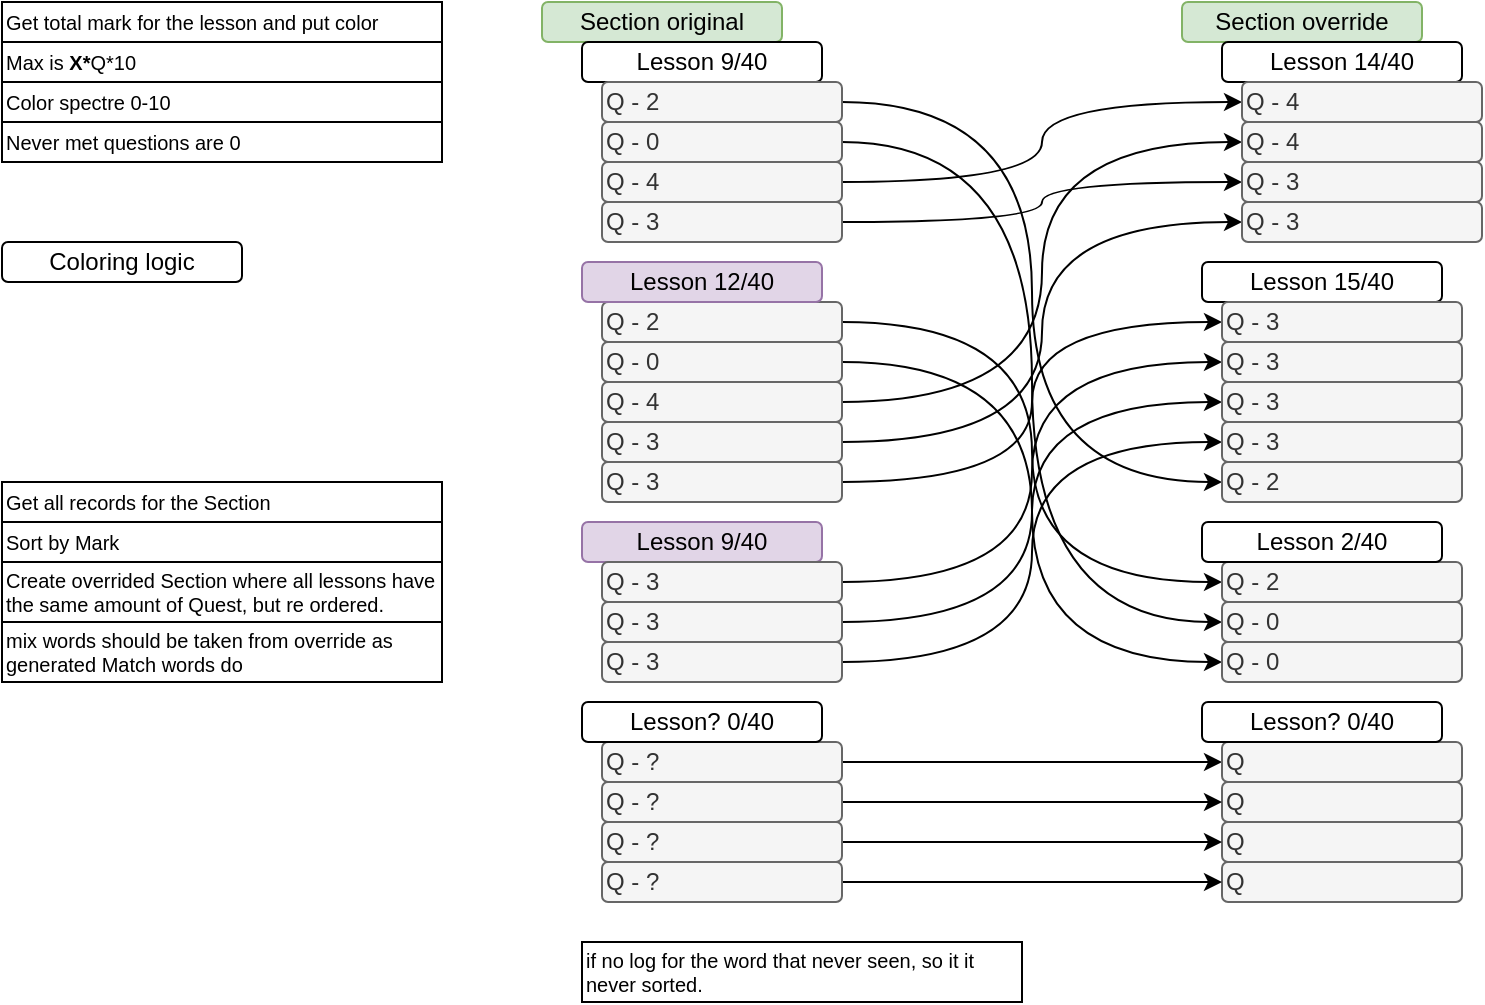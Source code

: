 <mxfile version="27.0.5">
  <diagram id="C5RBs43oDa-KdzZeNtuy" name="Page-1">
    <mxGraphModel dx="907" dy="679" grid="1" gridSize="10" guides="1" tooltips="1" connect="1" arrows="1" fold="1" page="1" pageScale="1" pageWidth="827" pageHeight="1169" math="0" shadow="0">
      <root>
        <mxCell id="WIyWlLk6GJQsqaUBKTNV-0" />
        <mxCell id="WIyWlLk6GJQsqaUBKTNV-1" parent="WIyWlLk6GJQsqaUBKTNV-0" />
        <mxCell id="xzr1AYg_U-AbGogxpXCZ-298" style="edgeStyle=orthogonalEdgeStyle;rounded=0;orthogonalLoop=1;jettySize=auto;html=1;entryX=0;entryY=0.5;entryDx=0;entryDy=0;curved=1;" edge="1" parent="WIyWlLk6GJQsqaUBKTNV-1" source="xzr1AYg_U-AbGogxpXCZ-229" target="xzr1AYg_U-AbGogxpXCZ-265">
          <mxGeometry relative="1" as="geometry">
            <mxPoint x="480" y="330.0" as="targetPoint" />
          </mxGeometry>
        </mxCell>
        <mxCell id="xzr1AYg_U-AbGogxpXCZ-229" value="Q - 2" style="rounded=1;whiteSpace=wrap;html=1;fontSize=12;glass=0;strokeWidth=1;shadow=0;strokeColor=#666666;align=left;verticalAlign=middle;fontFamily=Helvetica;fontColor=#333333;fillColor=#f5f5f5;" vertex="1" parent="WIyWlLk6GJQsqaUBKTNV-1">
          <mxGeometry x="310" y="160" width="120" height="20" as="geometry" />
        </mxCell>
        <mxCell id="xzr1AYg_U-AbGogxpXCZ-230" value="&lt;div&gt;Section original&lt;/div&gt;" style="rounded=1;whiteSpace=wrap;html=1;glass=0;strokeWidth=1;shadow=0;fillColor=#d5e8d4;strokeColor=#82b366;" vertex="1" parent="WIyWlLk6GJQsqaUBKTNV-1">
          <mxGeometry x="280" y="10" width="120" height="20" as="geometry" />
        </mxCell>
        <mxCell id="xzr1AYg_U-AbGogxpXCZ-233" value="&lt;div&gt;Lesson 9/40&lt;/div&gt;" style="rounded=1;whiteSpace=wrap;html=1;glass=0;strokeWidth=1;shadow=0;" vertex="1" parent="WIyWlLk6GJQsqaUBKTNV-1">
          <mxGeometry x="300" y="30" width="120" height="20" as="geometry" />
        </mxCell>
        <mxCell id="xzr1AYg_U-AbGogxpXCZ-300" style="edgeStyle=orthogonalEdgeStyle;rounded=0;orthogonalLoop=1;jettySize=auto;html=1;curved=1;entryX=0;entryY=0.5;entryDx=0;entryDy=0;" edge="1" parent="WIyWlLk6GJQsqaUBKTNV-1" source="xzr1AYg_U-AbGogxpXCZ-234" target="xzr1AYg_U-AbGogxpXCZ-268">
          <mxGeometry relative="1" as="geometry">
            <mxPoint x="480" y="380.0" as="targetPoint" />
          </mxGeometry>
        </mxCell>
        <mxCell id="xzr1AYg_U-AbGogxpXCZ-234" value="Q - 0" style="rounded=1;whiteSpace=wrap;html=1;fontSize=12;glass=0;strokeWidth=1;shadow=0;strokeColor=#666666;align=left;verticalAlign=middle;fontFamily=Helvetica;fontColor=#333333;fillColor=#f5f5f5;" vertex="1" parent="WIyWlLk6GJQsqaUBKTNV-1">
          <mxGeometry x="310" y="180" width="120" height="20" as="geometry" />
        </mxCell>
        <mxCell id="xzr1AYg_U-AbGogxpXCZ-290" style="edgeStyle=orthogonalEdgeStyle;rounded=0;orthogonalLoop=1;jettySize=auto;html=1;entryX=0;entryY=0.5;entryDx=0;entryDy=0;curved=1;" edge="1" parent="WIyWlLk6GJQsqaUBKTNV-1" source="xzr1AYg_U-AbGogxpXCZ-235" target="xzr1AYg_U-AbGogxpXCZ-269">
          <mxGeometry relative="1" as="geometry">
            <mxPoint x="500" y="110" as="targetPoint" />
          </mxGeometry>
        </mxCell>
        <mxCell id="xzr1AYg_U-AbGogxpXCZ-235" value="Q - 4" style="rounded=1;whiteSpace=wrap;html=1;fontSize=12;glass=0;strokeWidth=1;shadow=0;strokeColor=#666666;align=left;verticalAlign=middle;fontFamily=Helvetica;fontColor=#333333;fillColor=#f5f5f5;" vertex="1" parent="WIyWlLk6GJQsqaUBKTNV-1">
          <mxGeometry x="310" y="200" width="120" height="20" as="geometry" />
        </mxCell>
        <mxCell id="xzr1AYg_U-AbGogxpXCZ-292" style="edgeStyle=orthogonalEdgeStyle;rounded=0;orthogonalLoop=1;jettySize=auto;html=1;entryX=0;entryY=0.5;entryDx=0;entryDy=0;curved=1;" edge="1" parent="WIyWlLk6GJQsqaUBKTNV-1" source="xzr1AYg_U-AbGogxpXCZ-236" target="xzr1AYg_U-AbGogxpXCZ-270">
          <mxGeometry relative="1" as="geometry">
            <mxPoint x="470" y="170" as="targetPoint" />
          </mxGeometry>
        </mxCell>
        <mxCell id="xzr1AYg_U-AbGogxpXCZ-236" value="Q - 3" style="rounded=1;whiteSpace=wrap;html=1;fontSize=12;glass=0;strokeWidth=1;shadow=0;strokeColor=#666666;align=left;verticalAlign=middle;fontFamily=Helvetica;fontColor=#333333;fillColor=#f5f5f5;" vertex="1" parent="WIyWlLk6GJQsqaUBKTNV-1">
          <mxGeometry x="310" y="220" width="120" height="20" as="geometry" />
        </mxCell>
        <mxCell id="xzr1AYg_U-AbGogxpXCZ-238" value="&lt;div&gt;Lesson 12/40&lt;/div&gt;" style="rounded=1;whiteSpace=wrap;html=1;glass=0;strokeWidth=1;shadow=0;fillColor=#e1d5e7;strokeColor=#9673a6;" vertex="1" parent="WIyWlLk6GJQsqaUBKTNV-1">
          <mxGeometry x="300" y="140" width="120" height="20" as="geometry" />
        </mxCell>
        <mxCell id="xzr1AYg_U-AbGogxpXCZ-243" value="&lt;div&gt;Lesson 9/40&lt;/div&gt;" style="rounded=1;whiteSpace=wrap;html=1;glass=0;strokeWidth=1;shadow=0;fillColor=#e1d5e7;strokeColor=#9673a6;" vertex="1" parent="WIyWlLk6GJQsqaUBKTNV-1">
          <mxGeometry x="300" y="270" width="120" height="20" as="geometry" />
        </mxCell>
        <mxCell id="xzr1AYg_U-AbGogxpXCZ-301" style="edgeStyle=orthogonalEdgeStyle;rounded=0;orthogonalLoop=1;jettySize=auto;html=1;entryX=0;entryY=0.5;entryDx=0;entryDy=0;" edge="1" parent="WIyWlLk6GJQsqaUBKTNV-1" source="xzr1AYg_U-AbGogxpXCZ-247" target="xzr1AYg_U-AbGogxpXCZ-273">
          <mxGeometry relative="1" as="geometry" />
        </mxCell>
        <mxCell id="xzr1AYg_U-AbGogxpXCZ-247" value="Q - ?" style="rounded=1;whiteSpace=wrap;html=1;fontSize=12;glass=0;strokeWidth=1;shadow=0;strokeColor=#666666;align=left;verticalAlign=middle;fontFamily=Helvetica;fontColor=#333333;fillColor=#f5f5f5;" vertex="1" parent="WIyWlLk6GJQsqaUBKTNV-1">
          <mxGeometry x="310" y="380" width="120" height="20" as="geometry" />
        </mxCell>
        <mxCell id="xzr1AYg_U-AbGogxpXCZ-248" value="&lt;div&gt;Lesson? 0/40&lt;/div&gt;" style="rounded=1;whiteSpace=wrap;html=1;glass=0;strokeWidth=1;shadow=0;" vertex="1" parent="WIyWlLk6GJQsqaUBKTNV-1">
          <mxGeometry x="300" y="360" width="120" height="20" as="geometry" />
        </mxCell>
        <mxCell id="xzr1AYg_U-AbGogxpXCZ-252" value="Get total mark for the lesson and put color" style="text;html=1;align=left;verticalAlign=middle;whiteSpace=wrap;rounded=0;fontFamily=Helvetica;fontSize=10;fontColor=default;strokeColor=default;" vertex="1" parent="WIyWlLk6GJQsqaUBKTNV-1">
          <mxGeometry x="10" y="10" width="220" height="20" as="geometry" />
        </mxCell>
        <mxCell id="xzr1AYg_U-AbGogxpXCZ-253" value="Max is &lt;b&gt;X*&lt;/b&gt;Q*10" style="rounded=0;whiteSpace=wrap;html=1;align=left;fontSize=10;" vertex="1" parent="WIyWlLk6GJQsqaUBKTNV-1">
          <mxGeometry x="10" y="30" width="220" height="20" as="geometry" />
        </mxCell>
        <mxCell id="xzr1AYg_U-AbGogxpXCZ-255" value="Color spectre 0-10" style="rounded=0;whiteSpace=wrap;html=1;align=left;fontSize=10;" vertex="1" parent="WIyWlLk6GJQsqaUBKTNV-1">
          <mxGeometry x="10" y="50" width="220" height="20" as="geometry" />
        </mxCell>
        <mxCell id="xzr1AYg_U-AbGogxpXCZ-256" value="Never met questions are 0" style="rounded=0;whiteSpace=wrap;html=1;align=left;fontSize=10;" vertex="1" parent="WIyWlLk6GJQsqaUBKTNV-1">
          <mxGeometry x="10" y="70" width="220" height="20" as="geometry" />
        </mxCell>
        <mxCell id="xzr1AYg_U-AbGogxpXCZ-297" style="edgeStyle=orthogonalEdgeStyle;rounded=0;orthogonalLoop=1;jettySize=auto;html=1;entryX=0;entryY=0.5;entryDx=0;entryDy=0;curved=1;" edge="1" parent="WIyWlLk6GJQsqaUBKTNV-1" source="xzr1AYg_U-AbGogxpXCZ-257" target="xzr1AYg_U-AbGogxpXCZ-278">
          <mxGeometry relative="1" as="geometry">
            <mxPoint x="480" y="310.0" as="targetPoint" />
          </mxGeometry>
        </mxCell>
        <mxCell id="xzr1AYg_U-AbGogxpXCZ-257" value="Q - 2" style="rounded=1;whiteSpace=wrap;html=1;fontSize=12;glass=0;strokeWidth=1;shadow=0;strokeColor=#666666;align=left;verticalAlign=middle;fontFamily=Helvetica;fontColor=#333333;fillColor=#f5f5f5;" vertex="1" parent="WIyWlLk6GJQsqaUBKTNV-1">
          <mxGeometry x="310" y="50" width="120" height="20" as="geometry" />
        </mxCell>
        <mxCell id="xzr1AYg_U-AbGogxpXCZ-299" style="edgeStyle=orthogonalEdgeStyle;rounded=0;orthogonalLoop=1;jettySize=auto;html=1;entryX=0;entryY=0.5;entryDx=0;entryDy=0;curved=1;" edge="1" parent="WIyWlLk6GJQsqaUBKTNV-1" source="xzr1AYg_U-AbGogxpXCZ-258" target="xzr1AYg_U-AbGogxpXCZ-279">
          <mxGeometry relative="1" as="geometry">
            <mxPoint x="480" y="340.0" as="targetPoint" />
          </mxGeometry>
        </mxCell>
        <mxCell id="xzr1AYg_U-AbGogxpXCZ-258" value="Q - 0" style="rounded=1;whiteSpace=wrap;html=1;fontSize=12;glass=0;strokeWidth=1;shadow=0;strokeColor=#666666;align=left;verticalAlign=middle;fontFamily=Helvetica;fontColor=#333333;fillColor=#f5f5f5;" vertex="1" parent="WIyWlLk6GJQsqaUBKTNV-1">
          <mxGeometry x="310" y="70" width="120" height="20" as="geometry" />
        </mxCell>
        <mxCell id="xzr1AYg_U-AbGogxpXCZ-289" style="edgeStyle=orthogonalEdgeStyle;rounded=0;orthogonalLoop=1;jettySize=auto;html=1;entryX=0;entryY=0.5;entryDx=0;entryDy=0;curved=1;" edge="1" parent="WIyWlLk6GJQsqaUBKTNV-1" source="xzr1AYg_U-AbGogxpXCZ-259" target="xzr1AYg_U-AbGogxpXCZ-280">
          <mxGeometry relative="1" as="geometry" />
        </mxCell>
        <mxCell id="xzr1AYg_U-AbGogxpXCZ-259" value="Q - 4" style="rounded=1;whiteSpace=wrap;html=1;fontSize=12;glass=0;strokeWidth=1;shadow=0;strokeColor=#666666;align=left;verticalAlign=middle;fontFamily=Helvetica;fontColor=#333333;fillColor=#f5f5f5;" vertex="1" parent="WIyWlLk6GJQsqaUBKTNV-1">
          <mxGeometry x="310" y="90" width="120" height="20" as="geometry" />
        </mxCell>
        <mxCell id="xzr1AYg_U-AbGogxpXCZ-291" style="edgeStyle=orthogonalEdgeStyle;rounded=0;orthogonalLoop=1;jettySize=auto;html=1;entryX=0;entryY=0.5;entryDx=0;entryDy=0;curved=1;" edge="1" parent="WIyWlLk6GJQsqaUBKTNV-1" source="xzr1AYg_U-AbGogxpXCZ-260" target="xzr1AYg_U-AbGogxpXCZ-281">
          <mxGeometry relative="1" as="geometry" />
        </mxCell>
        <mxCell id="xzr1AYg_U-AbGogxpXCZ-260" value="Q - 3" style="rounded=1;whiteSpace=wrap;html=1;fontSize=12;glass=0;strokeWidth=1;shadow=0;strokeColor=#666666;align=left;verticalAlign=middle;fontFamily=Helvetica;fontColor=#333333;fillColor=#f5f5f5;" vertex="1" parent="WIyWlLk6GJQsqaUBKTNV-1">
          <mxGeometry x="310" y="110" width="120" height="20" as="geometry" />
        </mxCell>
        <mxCell id="xzr1AYg_U-AbGogxpXCZ-293" style="edgeStyle=orthogonalEdgeStyle;rounded=0;orthogonalLoop=1;jettySize=auto;html=1;entryX=0;entryY=0.5;entryDx=0;entryDy=0;curved=1;" edge="1" parent="WIyWlLk6GJQsqaUBKTNV-1" source="xzr1AYg_U-AbGogxpXCZ-261" target="xzr1AYg_U-AbGogxpXCZ-282">
          <mxGeometry relative="1" as="geometry" />
        </mxCell>
        <mxCell id="xzr1AYg_U-AbGogxpXCZ-261" value="Q - 3" style="rounded=1;whiteSpace=wrap;html=1;fontSize=12;glass=0;strokeWidth=1;shadow=0;strokeColor=#666666;align=left;verticalAlign=middle;fontFamily=Helvetica;fontColor=#333333;fillColor=#f5f5f5;" vertex="1" parent="WIyWlLk6GJQsqaUBKTNV-1">
          <mxGeometry x="310" y="240" width="120" height="20" as="geometry" />
        </mxCell>
        <mxCell id="xzr1AYg_U-AbGogxpXCZ-294" style="edgeStyle=orthogonalEdgeStyle;rounded=0;orthogonalLoop=1;jettySize=auto;html=1;entryX=0;entryY=0.5;entryDx=0;entryDy=0;curved=1;" edge="1" parent="WIyWlLk6GJQsqaUBKTNV-1" source="xzr1AYg_U-AbGogxpXCZ-262" target="xzr1AYg_U-AbGogxpXCZ-283">
          <mxGeometry relative="1" as="geometry" />
        </mxCell>
        <mxCell id="xzr1AYg_U-AbGogxpXCZ-262" value="Q - 3" style="rounded=1;whiteSpace=wrap;html=1;fontSize=12;glass=0;strokeWidth=1;shadow=0;strokeColor=#666666;align=left;verticalAlign=middle;fontFamily=Helvetica;fontColor=#333333;fillColor=#f5f5f5;" vertex="1" parent="WIyWlLk6GJQsqaUBKTNV-1">
          <mxGeometry x="310" y="290" width="120" height="20" as="geometry" />
        </mxCell>
        <mxCell id="xzr1AYg_U-AbGogxpXCZ-295" style="edgeStyle=orthogonalEdgeStyle;rounded=0;orthogonalLoop=1;jettySize=auto;html=1;entryX=0;entryY=0.5;entryDx=0;entryDy=0;curved=1;" edge="1" parent="WIyWlLk6GJQsqaUBKTNV-1" source="xzr1AYg_U-AbGogxpXCZ-263" target="xzr1AYg_U-AbGogxpXCZ-284">
          <mxGeometry relative="1" as="geometry" />
        </mxCell>
        <mxCell id="xzr1AYg_U-AbGogxpXCZ-263" value="Q - 3" style="rounded=1;whiteSpace=wrap;html=1;fontSize=12;glass=0;strokeWidth=1;shadow=0;strokeColor=#666666;align=left;verticalAlign=middle;fontFamily=Helvetica;fontColor=#333333;fillColor=#f5f5f5;" vertex="1" parent="WIyWlLk6GJQsqaUBKTNV-1">
          <mxGeometry x="310" y="310" width="120" height="20" as="geometry" />
        </mxCell>
        <mxCell id="xzr1AYg_U-AbGogxpXCZ-296" style="edgeStyle=orthogonalEdgeStyle;rounded=0;orthogonalLoop=1;jettySize=auto;html=1;entryX=0;entryY=0.5;entryDx=0;entryDy=0;curved=1;" edge="1" parent="WIyWlLk6GJQsqaUBKTNV-1" source="xzr1AYg_U-AbGogxpXCZ-264" target="xzr1AYg_U-AbGogxpXCZ-285">
          <mxGeometry relative="1" as="geometry" />
        </mxCell>
        <mxCell id="xzr1AYg_U-AbGogxpXCZ-264" value="Q - 3" style="rounded=1;whiteSpace=wrap;html=1;fontSize=12;glass=0;strokeWidth=1;shadow=0;strokeColor=#666666;align=left;verticalAlign=middle;fontFamily=Helvetica;fontColor=#333333;fillColor=#f5f5f5;" vertex="1" parent="WIyWlLk6GJQsqaUBKTNV-1">
          <mxGeometry x="310" y="330" width="120" height="20" as="geometry" />
        </mxCell>
        <mxCell id="xzr1AYg_U-AbGogxpXCZ-265" value="Q - 2" style="rounded=1;whiteSpace=wrap;html=1;fontSize=12;glass=0;strokeWidth=1;shadow=0;strokeColor=#666666;align=left;verticalAlign=middle;fontFamily=Helvetica;fontColor=#333333;fillColor=#f5f5f5;" vertex="1" parent="WIyWlLk6GJQsqaUBKTNV-1">
          <mxGeometry x="620" y="290" width="120" height="20" as="geometry" />
        </mxCell>
        <mxCell id="xzr1AYg_U-AbGogxpXCZ-266" value="&lt;div&gt;Section override&lt;/div&gt;" style="rounded=1;whiteSpace=wrap;html=1;glass=0;strokeWidth=1;shadow=0;fillColor=#d5e8d4;strokeColor=#82b366;" vertex="1" parent="WIyWlLk6GJQsqaUBKTNV-1">
          <mxGeometry x="600" y="10" width="120" height="20" as="geometry" />
        </mxCell>
        <mxCell id="xzr1AYg_U-AbGogxpXCZ-267" value="&lt;div&gt;Lesson 14/40&lt;/div&gt;" style="rounded=1;whiteSpace=wrap;html=1;glass=0;strokeWidth=1;shadow=0;" vertex="1" parent="WIyWlLk6GJQsqaUBKTNV-1">
          <mxGeometry x="620" y="30" width="120" height="20" as="geometry" />
        </mxCell>
        <mxCell id="xzr1AYg_U-AbGogxpXCZ-268" value="Q - 0" style="rounded=1;whiteSpace=wrap;html=1;fontSize=12;glass=0;strokeWidth=1;shadow=0;strokeColor=#666666;align=left;verticalAlign=middle;fontFamily=Helvetica;fontColor=#333333;fillColor=#f5f5f5;" vertex="1" parent="WIyWlLk6GJQsqaUBKTNV-1">
          <mxGeometry x="620" y="330" width="120" height="20" as="geometry" />
        </mxCell>
        <mxCell id="xzr1AYg_U-AbGogxpXCZ-269" value="Q - 4" style="rounded=1;whiteSpace=wrap;html=1;fontSize=12;glass=0;strokeWidth=1;shadow=0;strokeColor=#666666;align=left;verticalAlign=middle;fontFamily=Helvetica;fontColor=#333333;fillColor=#f5f5f5;" vertex="1" parent="WIyWlLk6GJQsqaUBKTNV-1">
          <mxGeometry x="630" y="70" width="120" height="20" as="geometry" />
        </mxCell>
        <mxCell id="xzr1AYg_U-AbGogxpXCZ-270" value="Q - 3" style="rounded=1;whiteSpace=wrap;html=1;fontSize=12;glass=0;strokeWidth=1;shadow=0;strokeColor=#666666;align=left;verticalAlign=middle;fontFamily=Helvetica;fontColor=#333333;fillColor=#f5f5f5;" vertex="1" parent="WIyWlLk6GJQsqaUBKTNV-1">
          <mxGeometry x="630" y="110" width="120" height="20" as="geometry" />
        </mxCell>
        <mxCell id="xzr1AYg_U-AbGogxpXCZ-271" value="&lt;div&gt;Lesson 15/40&lt;/div&gt;" style="rounded=1;whiteSpace=wrap;html=1;glass=0;strokeWidth=1;shadow=0;" vertex="1" parent="WIyWlLk6GJQsqaUBKTNV-1">
          <mxGeometry x="610" y="140" width="120" height="20" as="geometry" />
        </mxCell>
        <mxCell id="xzr1AYg_U-AbGogxpXCZ-272" value="&lt;div&gt;Lesson 2/40&lt;/div&gt;" style="rounded=1;whiteSpace=wrap;html=1;glass=0;strokeWidth=1;shadow=0;" vertex="1" parent="WIyWlLk6GJQsqaUBKTNV-1">
          <mxGeometry x="610" y="270" width="120" height="20" as="geometry" />
        </mxCell>
        <mxCell id="xzr1AYg_U-AbGogxpXCZ-273" value="Q" style="rounded=1;whiteSpace=wrap;html=1;fontSize=12;glass=0;strokeWidth=1;shadow=0;strokeColor=#666666;align=left;verticalAlign=middle;fontFamily=Helvetica;fontColor=#333333;fillColor=#f5f5f5;" vertex="1" parent="WIyWlLk6GJQsqaUBKTNV-1">
          <mxGeometry x="620" y="380" width="120" height="20" as="geometry" />
        </mxCell>
        <mxCell id="xzr1AYg_U-AbGogxpXCZ-274" value="Lesson? 0/40" style="rounded=1;whiteSpace=wrap;html=1;glass=0;strokeWidth=1;shadow=0;" vertex="1" parent="WIyWlLk6GJQsqaUBKTNV-1">
          <mxGeometry x="610" y="360" width="120" height="20" as="geometry" />
        </mxCell>
        <mxCell id="xzr1AYg_U-AbGogxpXCZ-275" value="Q" style="rounded=1;whiteSpace=wrap;html=1;fontSize=12;glass=0;strokeWidth=1;shadow=0;strokeColor=#666666;align=left;verticalAlign=middle;fontFamily=Helvetica;fontColor=#333333;fillColor=#f5f5f5;" vertex="1" parent="WIyWlLk6GJQsqaUBKTNV-1">
          <mxGeometry x="620" y="400" width="120" height="20" as="geometry" />
        </mxCell>
        <mxCell id="xzr1AYg_U-AbGogxpXCZ-276" value="Q" style="rounded=1;whiteSpace=wrap;html=1;fontSize=12;glass=0;strokeWidth=1;shadow=0;strokeColor=#666666;align=left;verticalAlign=middle;fontFamily=Helvetica;fontColor=#333333;fillColor=#f5f5f5;" vertex="1" parent="WIyWlLk6GJQsqaUBKTNV-1">
          <mxGeometry x="620" y="420" width="120" height="20" as="geometry" />
        </mxCell>
        <mxCell id="xzr1AYg_U-AbGogxpXCZ-277" value="Q" style="rounded=1;whiteSpace=wrap;html=1;fontSize=12;glass=0;strokeWidth=1;shadow=0;strokeColor=#666666;align=left;verticalAlign=middle;fontFamily=Helvetica;fontColor=#333333;fillColor=#f5f5f5;" vertex="1" parent="WIyWlLk6GJQsqaUBKTNV-1">
          <mxGeometry x="620" y="440" width="120" height="20" as="geometry" />
        </mxCell>
        <mxCell id="xzr1AYg_U-AbGogxpXCZ-278" value="Q - 2" style="rounded=1;whiteSpace=wrap;html=1;fontSize=12;glass=0;strokeWidth=1;shadow=0;strokeColor=#666666;align=left;verticalAlign=middle;fontFamily=Helvetica;fontColor=#333333;fillColor=#f5f5f5;" vertex="1" parent="WIyWlLk6GJQsqaUBKTNV-1">
          <mxGeometry x="620" y="240" width="120" height="20" as="geometry" />
        </mxCell>
        <mxCell id="xzr1AYg_U-AbGogxpXCZ-279" value="Q - 0" style="rounded=1;whiteSpace=wrap;html=1;fontSize=12;glass=0;strokeWidth=1;shadow=0;strokeColor=#666666;align=left;verticalAlign=middle;fontFamily=Helvetica;fontColor=#333333;fillColor=#f5f5f5;" vertex="1" parent="WIyWlLk6GJQsqaUBKTNV-1">
          <mxGeometry x="620" y="310" width="120" height="20" as="geometry" />
        </mxCell>
        <mxCell id="xzr1AYg_U-AbGogxpXCZ-280" value="Q - 4" style="rounded=1;whiteSpace=wrap;html=1;fontSize=12;glass=0;strokeWidth=1;shadow=0;strokeColor=#666666;align=left;verticalAlign=middle;fontFamily=Helvetica;fontColor=#333333;fillColor=#f5f5f5;" vertex="1" parent="WIyWlLk6GJQsqaUBKTNV-1">
          <mxGeometry x="630" y="50" width="120" height="20" as="geometry" />
        </mxCell>
        <mxCell id="xzr1AYg_U-AbGogxpXCZ-281" value="Q - 3" style="rounded=1;whiteSpace=wrap;html=1;fontSize=12;glass=0;strokeWidth=1;shadow=0;strokeColor=#666666;align=left;verticalAlign=middle;fontFamily=Helvetica;fontColor=#333333;fillColor=#f5f5f5;" vertex="1" parent="WIyWlLk6GJQsqaUBKTNV-1">
          <mxGeometry x="630" y="90" width="120" height="20" as="geometry" />
        </mxCell>
        <mxCell id="xzr1AYg_U-AbGogxpXCZ-282" value="Q - 3" style="rounded=1;whiteSpace=wrap;html=1;fontSize=12;glass=0;strokeWidth=1;shadow=0;strokeColor=#666666;align=left;verticalAlign=middle;fontFamily=Helvetica;fontColor=#333333;fillColor=#f5f5f5;" vertex="1" parent="WIyWlLk6GJQsqaUBKTNV-1">
          <mxGeometry x="620" y="160" width="120" height="20" as="geometry" />
        </mxCell>
        <mxCell id="xzr1AYg_U-AbGogxpXCZ-283" value="Q - 3" style="rounded=1;whiteSpace=wrap;html=1;fontSize=12;glass=0;strokeWidth=1;shadow=0;strokeColor=#666666;align=left;verticalAlign=middle;fontFamily=Helvetica;fontColor=#333333;fillColor=#f5f5f5;" vertex="1" parent="WIyWlLk6GJQsqaUBKTNV-1">
          <mxGeometry x="620" y="180" width="120" height="20" as="geometry" />
        </mxCell>
        <mxCell id="xzr1AYg_U-AbGogxpXCZ-284" value="Q - 3" style="rounded=1;whiteSpace=wrap;html=1;fontSize=12;glass=0;strokeWidth=1;shadow=0;strokeColor=#666666;align=left;verticalAlign=middle;fontFamily=Helvetica;fontColor=#333333;fillColor=#f5f5f5;" vertex="1" parent="WIyWlLk6GJQsqaUBKTNV-1">
          <mxGeometry x="620" y="200" width="120" height="20" as="geometry" />
        </mxCell>
        <mxCell id="xzr1AYg_U-AbGogxpXCZ-285" value="Q - 3" style="rounded=1;whiteSpace=wrap;html=1;fontSize=12;glass=0;strokeWidth=1;shadow=0;strokeColor=#666666;align=left;verticalAlign=middle;fontFamily=Helvetica;fontColor=#333333;fillColor=#f5f5f5;" vertex="1" parent="WIyWlLk6GJQsqaUBKTNV-1">
          <mxGeometry x="620" y="220" width="120" height="20" as="geometry" />
        </mxCell>
        <mxCell id="xzr1AYg_U-AbGogxpXCZ-302" style="edgeStyle=orthogonalEdgeStyle;rounded=0;orthogonalLoop=1;jettySize=auto;html=1;entryX=0;entryY=0.5;entryDx=0;entryDy=0;" edge="1" parent="WIyWlLk6GJQsqaUBKTNV-1" source="xzr1AYg_U-AbGogxpXCZ-286" target="xzr1AYg_U-AbGogxpXCZ-275">
          <mxGeometry relative="1" as="geometry" />
        </mxCell>
        <mxCell id="xzr1AYg_U-AbGogxpXCZ-286" value="Q - ?" style="rounded=1;whiteSpace=wrap;html=1;fontSize=12;glass=0;strokeWidth=1;shadow=0;strokeColor=#666666;align=left;verticalAlign=middle;fontFamily=Helvetica;fontColor=#333333;fillColor=#f5f5f5;" vertex="1" parent="WIyWlLk6GJQsqaUBKTNV-1">
          <mxGeometry x="310" y="400" width="120" height="20" as="geometry" />
        </mxCell>
        <mxCell id="xzr1AYg_U-AbGogxpXCZ-303" style="edgeStyle=orthogonalEdgeStyle;rounded=0;orthogonalLoop=1;jettySize=auto;html=1;" edge="1" parent="WIyWlLk6GJQsqaUBKTNV-1" source="xzr1AYg_U-AbGogxpXCZ-287" target="xzr1AYg_U-AbGogxpXCZ-276">
          <mxGeometry relative="1" as="geometry" />
        </mxCell>
        <mxCell id="xzr1AYg_U-AbGogxpXCZ-287" value="Q - ?" style="rounded=1;whiteSpace=wrap;html=1;fontSize=12;glass=0;strokeWidth=1;shadow=0;strokeColor=#666666;align=left;verticalAlign=middle;fontFamily=Helvetica;fontColor=#333333;fillColor=#f5f5f5;" vertex="1" parent="WIyWlLk6GJQsqaUBKTNV-1">
          <mxGeometry x="310" y="420" width="120" height="20" as="geometry" />
        </mxCell>
        <mxCell id="xzr1AYg_U-AbGogxpXCZ-304" style="edgeStyle=orthogonalEdgeStyle;rounded=0;orthogonalLoop=1;jettySize=auto;html=1;entryX=0;entryY=0.5;entryDx=0;entryDy=0;" edge="1" parent="WIyWlLk6GJQsqaUBKTNV-1" source="xzr1AYg_U-AbGogxpXCZ-288" target="xzr1AYg_U-AbGogxpXCZ-277">
          <mxGeometry relative="1" as="geometry" />
        </mxCell>
        <mxCell id="xzr1AYg_U-AbGogxpXCZ-288" value="Q - ?" style="rounded=1;whiteSpace=wrap;html=1;fontSize=12;glass=0;strokeWidth=1;shadow=0;strokeColor=#666666;align=left;verticalAlign=middle;fontFamily=Helvetica;fontColor=#333333;fillColor=#f5f5f5;" vertex="1" parent="WIyWlLk6GJQsqaUBKTNV-1">
          <mxGeometry x="310" y="440" width="120" height="20" as="geometry" />
        </mxCell>
        <mxCell id="xzr1AYg_U-AbGogxpXCZ-305" value="Get all records for the Section" style="rounded=0;whiteSpace=wrap;html=1;align=left;fontSize=10;" vertex="1" parent="WIyWlLk6GJQsqaUBKTNV-1">
          <mxGeometry x="10" y="250" width="220" height="20" as="geometry" />
        </mxCell>
        <mxCell id="xzr1AYg_U-AbGogxpXCZ-306" value="Coloring logic" style="rounded=1;whiteSpace=wrap;html=1;glass=0;strokeWidth=1;shadow=0;" vertex="1" parent="WIyWlLk6GJQsqaUBKTNV-1">
          <mxGeometry x="10" y="130" width="120" height="20" as="geometry" />
        </mxCell>
        <mxCell id="xzr1AYg_U-AbGogxpXCZ-307" value="Sort by Mark" style="rounded=0;whiteSpace=wrap;html=1;align=left;fontSize=10;" vertex="1" parent="WIyWlLk6GJQsqaUBKTNV-1">
          <mxGeometry x="10" y="270" width="220" height="20" as="geometry" />
        </mxCell>
        <mxCell id="xzr1AYg_U-AbGogxpXCZ-308" value="Create overrided Section where all lessons have the same amount of Quest, but re ordered." style="rounded=0;whiteSpace=wrap;html=1;align=left;fontSize=10;" vertex="1" parent="WIyWlLk6GJQsqaUBKTNV-1">
          <mxGeometry x="10" y="290" width="220" height="30" as="geometry" />
        </mxCell>
        <mxCell id="xzr1AYg_U-AbGogxpXCZ-309" value="mix words should be taken from override as generated Match words do" style="rounded=0;whiteSpace=wrap;html=1;align=left;fontSize=10;" vertex="1" parent="WIyWlLk6GJQsqaUBKTNV-1">
          <mxGeometry x="10" y="320" width="220" height="30" as="geometry" />
        </mxCell>
        <mxCell id="xzr1AYg_U-AbGogxpXCZ-310" value="if no log for the word that never seen, so it it never sorted." style="rounded=0;whiteSpace=wrap;html=1;align=left;fontSize=10;" vertex="1" parent="WIyWlLk6GJQsqaUBKTNV-1">
          <mxGeometry x="300" y="480" width="220" height="30" as="geometry" />
        </mxCell>
      </root>
    </mxGraphModel>
  </diagram>
</mxfile>
